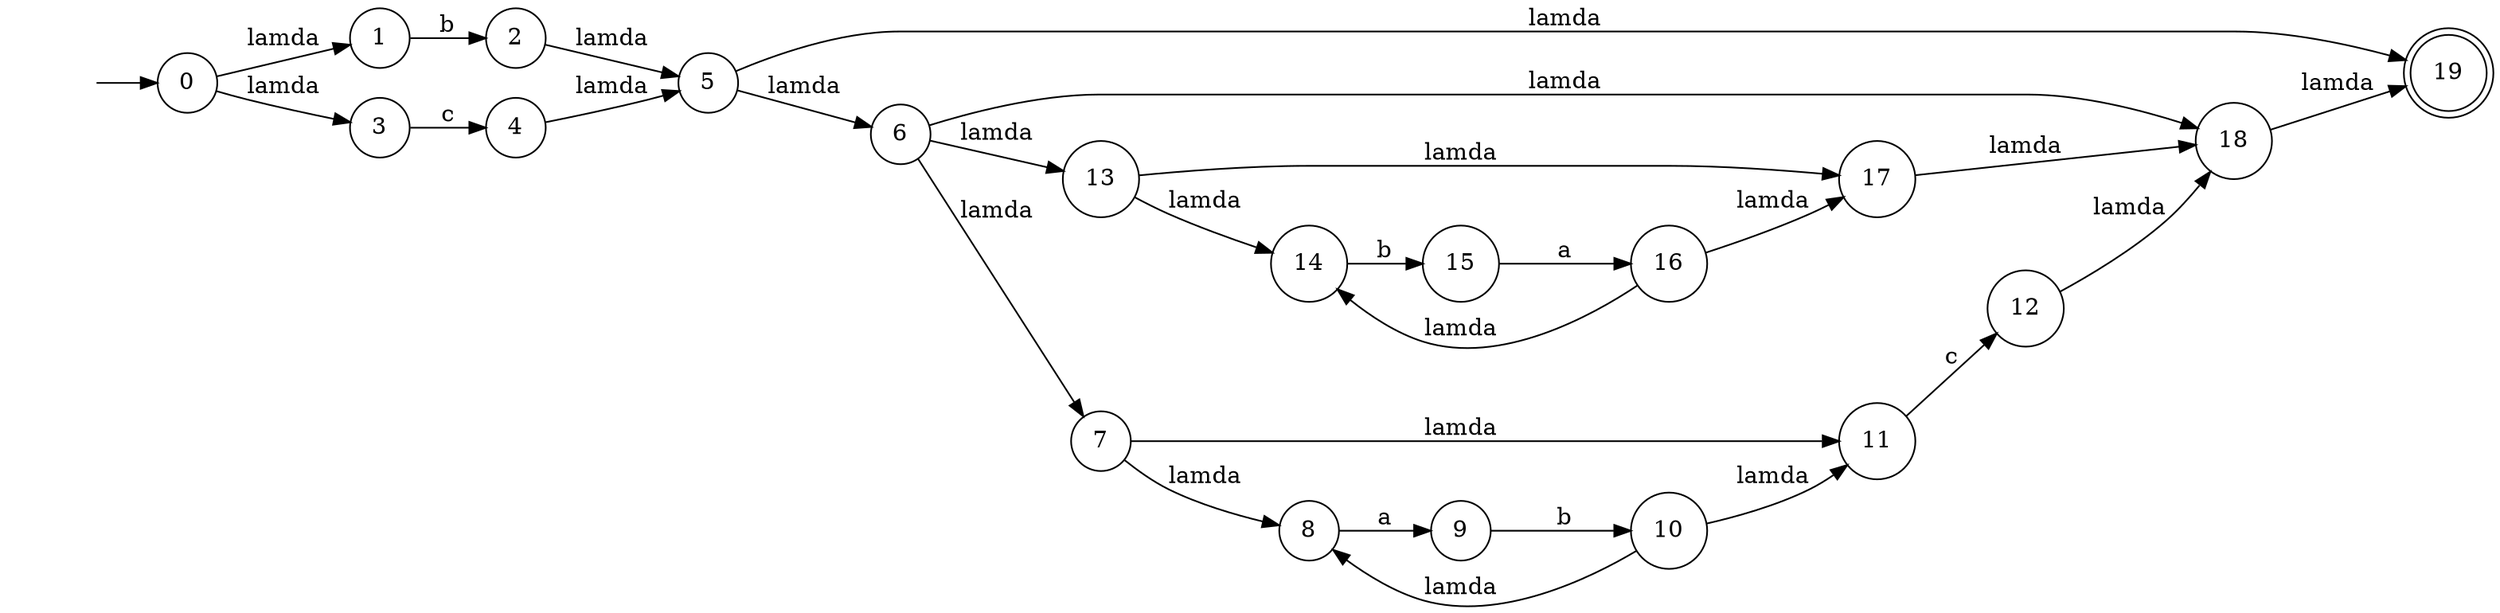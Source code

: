 digraph finite_state_machine {
	rankdir=LR;
	node [shape = doublecircle];  19;
	node [shape = circle];
	"" [shape = none];"" [shape = none];
	"" -> 0;
	0 -> 1 [label = "lamda"];
    0 -> 3 [label = "lamda"];
    1 -> 2 [label = "b"];
    2 -> 5 [label = "lamda"];
    3 -> 4 [label = "c"];
    4 -> 5 [label = "lamda"];
    5 -> 19 [label = "lamda"];

    5 -> 6 [label = "lamda"];
    6 -> 18 [label = "lamda"];
    6 -> 13 [label = "lamda"];
    6 -> 7 [label = "lamda"];

    7 -> 11 [label = "lamda"];
    7 -> 8 [label = "lamda"];

    8 -> 9 [label = "a"];
    9 -> 10 [label = "b"];
    10 -> 8 [label = "lamda"];
    10 -> 11 [label = "lamda"];
    11 -> 12 [label = "c"];
    12 -> 18 [label = "lamda"];

    13 -> 17 [label = "lamda"];
    13 -> 14 [label = "lamda"];
    14 -> 15 [label = "b"];
    15 -> 16 [label = "a"];
    16 -> 14 [label = "lamda"];
    16 -> 17 [label = "lamda"];
    17 -> 18 [label = "lamda"];

    18 -> 19 [label = "lamda"];
}
